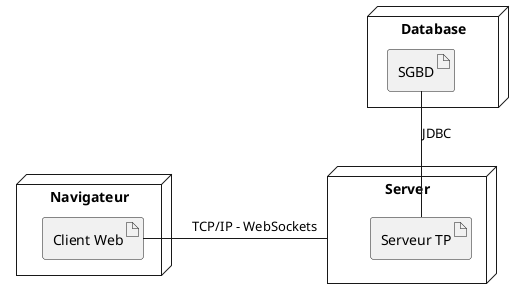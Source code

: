 @startuml

node Navigateur {
    artifact WebClient as "Client Web"
}
node Server {
    artifact GameServer as "Serveur TP"
}

node Database {
    artifact DBMS as "SGBD"
}

WebClient -right- Server : \t TCP/IP - WebSockets
GameServer -up- DBMS : JDBC

@enduml